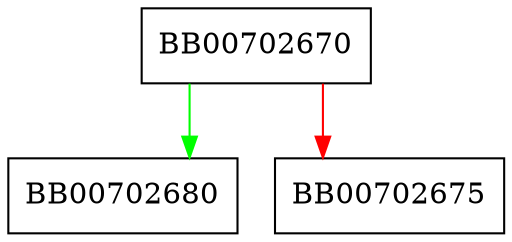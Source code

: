 digraph ossl_prov_ctx_get0_libctx {
  node [shape="box"];
  graph [splines=ortho];
  BB00702670 -> BB00702680 [color="green"];
  BB00702670 -> BB00702675 [color="red"];
}